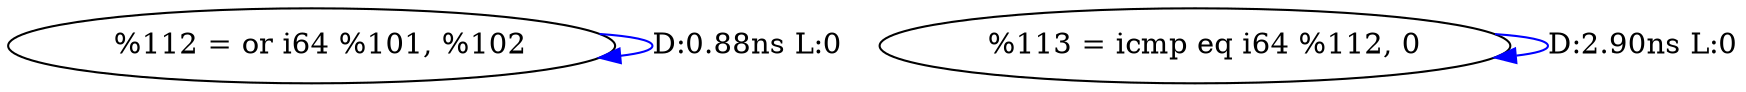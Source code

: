 digraph {
Node0x3495920[label="  %112 = or i64 %101, %102"];
Node0x3495920 -> Node0x3495920[label="D:0.88ns L:0",color=blue];
Node0x3495a00[label="  %113 = icmp eq i64 %112, 0"];
Node0x3495a00 -> Node0x3495a00[label="D:2.90ns L:0",color=blue];
}
